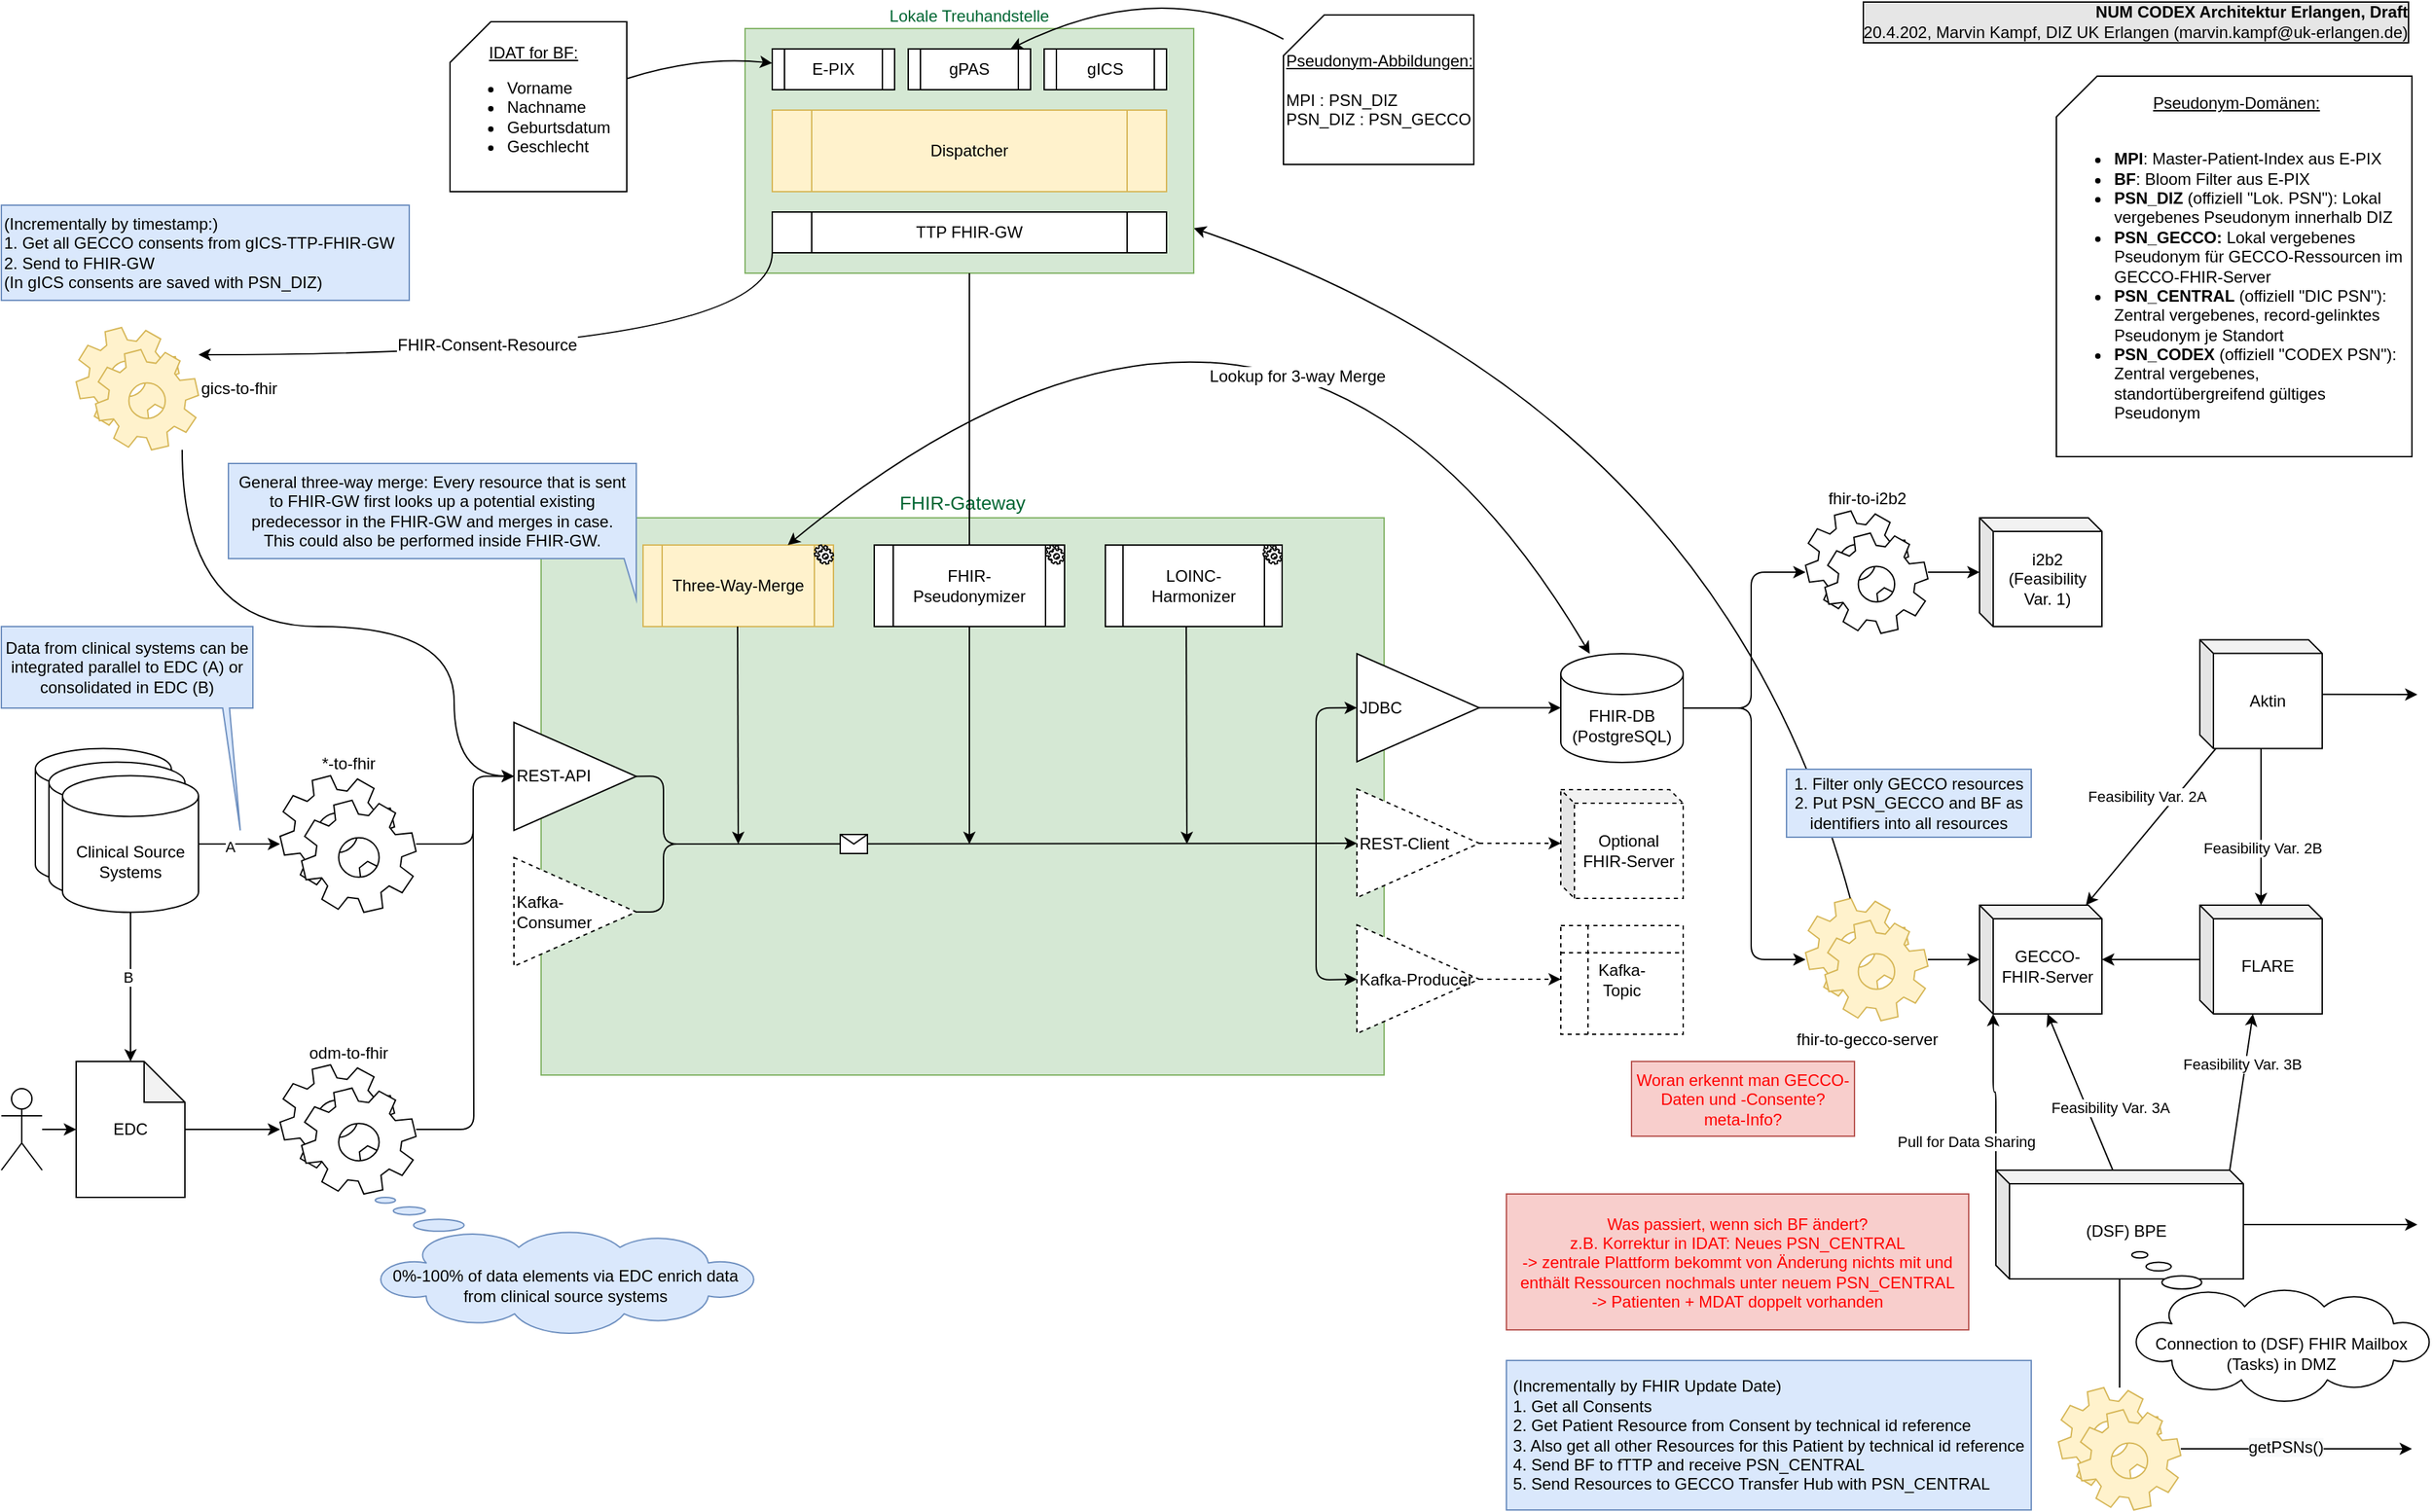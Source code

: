 <mxfile version="14.6.3" type="device"><diagram id="jGCV98gVly2-MNFm8NOj" name="Page-1"><mxGraphModel dx="2540" dy="2494" grid="1" gridSize="10" guides="1" tooltips="1" connect="1" arrows="1" fold="1" page="1" pageScale="1" pageWidth="1800" pageHeight="500" background="#FFFFFF" math="0" shadow="0"><root><mxCell id="0"/><mxCell id="1" parent="0"/><mxCell id="Zt5BA39hv14aOKBqLXmp-29" value="" style="endArrow=classic;html=1;entryX=0;entryY=0.5;entryDx=0;entryDy=0;entryPerimeter=0;exitX=1;exitY=0.5;exitDx=0;exitDy=0;" parent="1" source="Zt5BA39hv14aOKBqLXmp-16" edge="1"><mxGeometry width="50" height="50" relative="1" as="geometry"><mxPoint x="804" y="-270" as="sourcePoint"/><mxPoint x="1154" y="-450.25" as="targetPoint"/></mxGeometry></mxCell><mxCell id="Zt5BA39hv14aOKBqLXmp-30" value="" style="group;fontSize=12;" parent="1" vertex="1" connectable="0"><mxGeometry x="442" y="-590" width="710" height="410" as="geometry"/></mxCell><mxCell id="Zt5BA39hv14aOKBqLXmp-1" value="&lt;font style=&quot;font-size: 14px&quot;&gt;FHIR-Gateway&lt;/font&gt;" style="whiteSpace=wrap;html=1;labelPosition=center;verticalLabelPosition=top;align=center;verticalAlign=bottom;fillColor=#d5e8d4;strokeColor=#82b366;fontColor=#006633;" parent="Zt5BA39hv14aOKBqLXmp-30" vertex="1"><mxGeometry x="-38" width="620" height="410" as="geometry"/></mxCell><mxCell id="Zt5BA39hv14aOKBqLXmp-2" value="REST-API" style="triangle;whiteSpace=wrap;html=1;align=left;" parent="Zt5BA39hv14aOKBqLXmp-30" vertex="1"><mxGeometry x="-58" y="150.5" width="90" height="79.5" as="geometry"/></mxCell><mxCell id="Zt5BA39hv14aOKBqLXmp-6" value="LOINC-Harmonizer" style="shape=process;whiteSpace=wrap;html=1;backgroundOutline=1;" parent="Zt5BA39hv14aOKBqLXmp-30" vertex="1"><mxGeometry x="377" y="20" width="130" height="60" as="geometry"/></mxCell><mxCell id="Zt5BA39hv14aOKBqLXmp-7" value="FHIR-Pseudonymizer" style="shape=process;whiteSpace=wrap;html=1;backgroundOutline=1;" parent="Zt5BA39hv14aOKBqLXmp-30" vertex="1"><mxGeometry x="207" y="20" width="140" height="60" as="geometry"/></mxCell><mxCell id="Zt5BA39hv14aOKBqLXmp-8" value="Three-Way-Merge" style="shape=process;whiteSpace=wrap;html=1;backgroundOutline=1;fillColor=#fff2cc;strokeColor=#d6b656;" parent="Zt5BA39hv14aOKBqLXmp-30" vertex="1"><mxGeometry x="37" y="20" width="140" height="60" as="geometry"/></mxCell><mxCell id="Zt5BA39hv14aOKBqLXmp-12" value="" style="endArrow=classic;html=1;" parent="Zt5BA39hv14aOKBqLXmp-30" source="Zt5BA39hv14aOKBqLXmp-7" edge="1"><mxGeometry x="-63" width="50" height="50" as="geometry"><mxPoint x="277" y="180" as="sourcePoint"/><mxPoint x="277" y="240" as="targetPoint"/></mxGeometry></mxCell><mxCell id="Zt5BA39hv14aOKBqLXmp-16" value="JDBC" style="triangle;whiteSpace=wrap;html=1;align=left;" parent="Zt5BA39hv14aOKBqLXmp-30" vertex="1"><mxGeometry x="562" y="100" width="90" height="79.5" as="geometry"/></mxCell><mxCell id="Zt5BA39hv14aOKBqLXmp-17" value="REST-Client" style="triangle;whiteSpace=wrap;html=1;align=left;dashed=1;" parent="Zt5BA39hv14aOKBqLXmp-30" vertex="1"><mxGeometry x="562" y="199.5" width="90" height="80" as="geometry"/></mxCell><mxCell id="Zt5BA39hv14aOKBqLXmp-19" value="Kafka-Producer" style="triangle;whiteSpace=wrap;html=1;align=left;dashed=1;" parent="Zt5BA39hv14aOKBqLXmp-30" vertex="1"><mxGeometry x="562" y="299.5" width="90" height="80" as="geometry"/></mxCell><mxCell id="Zt5BA39hv14aOKBqLXmp-20" value="Kafka-Consumer" style="triangle;whiteSpace=wrap;html=1;align=left;dashed=1;" parent="Zt5BA39hv14aOKBqLXmp-30" vertex="1"><mxGeometry x="-58" y="250" width="90" height="80" as="geometry"/></mxCell><mxCell id="Zt5BA39hv14aOKBqLXmp-22" value="" style="endArrow=classic;html=1;exitX=1;exitY=0.5;exitDx=0;exitDy=0;entryX=0;entryY=0.5;entryDx=0;entryDy=0;" parent="Zt5BA39hv14aOKBqLXmp-30" source="Zt5BA39hv14aOKBqLXmp-2" target="Zt5BA39hv14aOKBqLXmp-17" edge="1"><mxGeometry relative="1" as="geometry"><mxPoint x="182" y="240" as="sourcePoint"/><mxPoint x="522" y="240" as="targetPoint"/><Array as="points"><mxPoint x="52" y="190"/><mxPoint x="52" y="240"/></Array></mxGeometry></mxCell><mxCell id="Zt5BA39hv14aOKBqLXmp-23" value="" style="shape=message;html=1;outlineConnect=0;" parent="Zt5BA39hv14aOKBqLXmp-22" vertex="1"><mxGeometry width="20" height="14" relative="1" as="geometry"><mxPoint x="-90" y="-6.78" as="offset"/></mxGeometry></mxCell><mxCell id="Zt5BA39hv14aOKBqLXmp-24" value="" style="endArrow=none;html=1;exitX=1;exitY=0.5;exitDx=0;exitDy=0;" parent="Zt5BA39hv14aOKBqLXmp-30" source="Zt5BA39hv14aOKBqLXmp-20" edge="1"><mxGeometry width="50" height="50" relative="1" as="geometry"><mxPoint x="362" y="330" as="sourcePoint"/><mxPoint x="112" y="240" as="targetPoint"/><Array as="points"><mxPoint x="52" y="290"/><mxPoint x="52" y="240"/></Array></mxGeometry></mxCell><mxCell id="Zt5BA39hv14aOKBqLXmp-25" value="" style="endArrow=classic;html=1;entryX=0;entryY=0.5;entryDx=0;entryDy=0;" parent="Zt5BA39hv14aOKBqLXmp-30" target="Zt5BA39hv14aOKBqLXmp-16" edge="1"><mxGeometry width="50" height="50" relative="1" as="geometry"><mxPoint x="532" y="240" as="sourcePoint"/><mxPoint x="412" y="280" as="targetPoint"/><Array as="points"><mxPoint x="532" y="140"/></Array></mxGeometry></mxCell><mxCell id="Zt5BA39hv14aOKBqLXmp-26" value="" style="endArrow=classic;html=1;entryX=0;entryY=0.5;entryDx=0;entryDy=0;" parent="Zt5BA39hv14aOKBqLXmp-30" target="Zt5BA39hv14aOKBqLXmp-19" edge="1"><mxGeometry width="50" height="50" relative="1" as="geometry"><mxPoint x="532" y="240" as="sourcePoint"/><mxPoint x="572" y="149.75" as="targetPoint"/><Array as="points"><mxPoint x="532" y="340"/></Array></mxGeometry></mxCell><mxCell id="Zt5BA39hv14aOKBqLXmp-27" value="" style="endArrow=classic;html=1;exitX=0.5;exitY=1;exitDx=0;exitDy=0;" parent="Zt5BA39hv14aOKBqLXmp-30" edge="1"><mxGeometry x="97" width="50" height="50" as="geometry"><mxPoint x="436.5" y="80" as="sourcePoint"/><mxPoint x="437" y="240" as="targetPoint"/></mxGeometry></mxCell><mxCell id="Zt5BA39hv14aOKBqLXmp-28" value="" style="endArrow=classic;html=1;exitX=0.5;exitY=1;exitDx=0;exitDy=0;" parent="Zt5BA39hv14aOKBqLXmp-30" edge="1"><mxGeometry x="-233" width="50" height="50" as="geometry"><mxPoint x="106.5" y="80" as="sourcePoint"/><mxPoint x="107" y="240" as="targetPoint"/></mxGeometry></mxCell><mxCell id="Zt5BA39hv14aOKBqLXmp-37" value="" style="shape=mxgraph.bpmn.service_task;html=1;outlineConnect=0;align=center;" parent="Zt5BA39hv14aOKBqLXmp-30" vertex="1"><mxGeometry x="163" y="20" width="14" height="14" as="geometry"/></mxCell><mxCell id="Zt5BA39hv14aOKBqLXmp-38" value="" style="shape=mxgraph.bpmn.service_task;html=1;outlineConnect=0;align=center;" parent="Zt5BA39hv14aOKBqLXmp-30" vertex="1"><mxGeometry x="333" y="20" width="14" height="14" as="geometry"/></mxCell><mxCell id="Zt5BA39hv14aOKBqLXmp-39" value="" style="shape=mxgraph.bpmn.service_task;html=1;outlineConnect=0;align=center;" parent="Zt5BA39hv14aOKBqLXmp-30" vertex="1"><mxGeometry x="493" y="20" width="14" height="14" as="geometry"/></mxCell><mxCell id="Zt5BA39hv14aOKBqLXmp-32" value="FHIR-DB (PostgreSQL)" style="shape=cylinder3;whiteSpace=wrap;html=1;boundedLbl=1;backgroundOutline=1;size=15;align=center;" parent="1" vertex="1"><mxGeometry x="1154" y="-490" width="90" height="80" as="geometry"/></mxCell><mxCell id="Zt5BA39hv14aOKBqLXmp-34" value="" style="endArrow=classic;html=1;entryX=0;entryY=0.5;entryDx=0;entryDy=0;entryPerimeter=0;exitX=1;exitY=0.5;exitDx=0;exitDy=0;dashed=1;" parent="1" edge="1"><mxGeometry width="50" height="50" relative="1" as="geometry"><mxPoint x="1094" y="-350.5" as="sourcePoint"/><mxPoint x="1154" y="-350.5" as="targetPoint"/></mxGeometry></mxCell><mxCell id="Zt5BA39hv14aOKBqLXmp-35" value="Kafka-&lt;br&gt;Topic" style="shape=internalStorage;whiteSpace=wrap;html=1;backgroundOutline=1;align=center;dashed=1;" parent="1" vertex="1"><mxGeometry x="1154" y="-290" width="90" height="80" as="geometry"/></mxCell><mxCell id="Zt5BA39hv14aOKBqLXmp-36" value="" style="endArrow=classic;html=1;entryX=0;entryY=0.5;entryDx=0;entryDy=0;entryPerimeter=0;exitX=1;exitY=0.5;exitDx=0;exitDy=0;dashed=1;" parent="1" edge="1"><mxGeometry width="50" height="50" relative="1" as="geometry"><mxPoint x="1094" y="-250.5" as="sourcePoint"/><mxPoint x="1154" y="-250.5" as="targetPoint"/></mxGeometry></mxCell><mxCell id="Zt5BA39hv14aOKBqLXmp-44" value="Optional&lt;br&gt;FHIR-Server" style="shape=cube;whiteSpace=wrap;html=1;boundedLbl=1;backgroundOutline=1;darkOpacity=0.05;darkOpacity2=0.1;align=center;size=10;dashed=1;" parent="1" vertex="1"><mxGeometry x="1154" y="-390" width="90" height="80" as="geometry"/></mxCell><mxCell id="Zt5BA39hv14aOKBqLXmp-60" style="edgeStyle=orthogonalEdgeStyle;orthogonalLoop=1;jettySize=auto;html=1;" parent="1" source="Zt5BA39hv14aOKBqLXmp-46" target="Zt5BA39hv14aOKBqLXmp-62" edge="1"><mxGeometry relative="1" as="geometry"/></mxCell><mxCell id="Zt5BA39hv14aOKBqLXmp-46" value="EDC" style="shape=note;whiteSpace=wrap;html=1;backgroundOutline=1;darkOpacity=0.05;fontSize=12;align=center;" parent="1" vertex="1"><mxGeometry x="62" y="-190" width="80" height="100" as="geometry"/></mxCell><mxCell id="Zt5BA39hv14aOKBqLXmp-47" value="" style="shape=umlActor;verticalLabelPosition=bottom;verticalAlign=middle;html=1;outlineConnect=0;fontSize=12;align=center;" parent="1" vertex="1"><mxGeometry x="7" y="-170" width="30" height="60" as="geometry"/></mxCell><mxCell id="Zt5BA39hv14aOKBqLXmp-49" value="" style="endArrow=classic;html=1;entryX=0;entryY=0.5;entryDx=0;entryDy=0;entryPerimeter=0;" parent="1" source="Zt5BA39hv14aOKBqLXmp-47" target="Zt5BA39hv14aOKBqLXmp-46" edge="1"><mxGeometry width="50" height="50" relative="1" as="geometry"><mxPoint x="397" y="-370" as="sourcePoint"/><mxPoint x="447" y="-420" as="targetPoint"/></mxGeometry></mxCell><mxCell id="Zt5BA39hv14aOKBqLXmp-52" value="" style="endArrow=classic;html=1;entryX=0;entryY=0.5;entryDx=0;entryDy=0;" parent="1" source="Zt5BA39hv14aOKBqLXmp-51" target="Zt5BA39hv14aOKBqLXmp-2" edge="1"><mxGeometry width="50" height="50" relative="1" as="geometry"><mxPoint x="582" y="-370" as="sourcePoint"/><mxPoint x="632" y="-420" as="targetPoint"/><Array as="points"><mxPoint x="354" y="-350"/><mxPoint x="354" y="-400"/></Array></mxGeometry></mxCell><mxCell id="Zt5BA39hv14aOKBqLXmp-51" value="*-to-fhir" style="shape=mxgraph.bpmn.service_task;html=1;outlineConnect=0;labelPosition=center;verticalLabelPosition=top;align=center;verticalAlign=bottom;" parent="1" vertex="1"><mxGeometry x="212" y="-400.25" width="100" height="100.5" as="geometry"/></mxCell><mxCell id="Zt5BA39hv14aOKBqLXmp-58" value="" style="group;" parent="1" vertex="1" connectable="0"><mxGeometry x="32" y="-420.25" width="120" height="120.5" as="geometry"/></mxCell><mxCell id="Zt5BA39hv14aOKBqLXmp-55" value="Clinical Source Systems" style="shape=cylinder3;whiteSpace=wrap;html=1;boundedLbl=1;backgroundOutline=1;size=15;" parent="Zt5BA39hv14aOKBqLXmp-58" vertex="1"><mxGeometry width="100" height="100.5" as="geometry"/></mxCell><mxCell id="Zt5BA39hv14aOKBqLXmp-56" value="Clinical Source Systems" style="shape=cylinder3;whiteSpace=wrap;html=1;boundedLbl=1;backgroundOutline=1;size=15;" parent="Zt5BA39hv14aOKBqLXmp-58" vertex="1"><mxGeometry x="10" y="10" width="100" height="100.5" as="geometry"/></mxCell><mxCell id="Zt5BA39hv14aOKBqLXmp-57" value="Clinical Source Systems" style="shape=cylinder3;whiteSpace=wrap;html=1;boundedLbl=1;backgroundOutline=1;size=15;" parent="Zt5BA39hv14aOKBqLXmp-58" vertex="1"><mxGeometry x="20" y="20" width="100" height="100.5" as="geometry"/></mxCell><mxCell id="Zt5BA39hv14aOKBqLXmp-59" style="edgeStyle=orthogonalEdgeStyle;orthogonalLoop=1;jettySize=auto;html=1;exitX=1;exitY=0.5;exitDx=0;exitDy=0;exitPerimeter=0;" parent="1" source="Zt5BA39hv14aOKBqLXmp-57" target="Zt5BA39hv14aOKBqLXmp-51" edge="1"><mxGeometry relative="1" as="geometry"/></mxCell><mxCell id="6" value="A" style="edgeLabel;html=1;align=center;verticalAlign=middle;resizable=0;points=[];" parent="Zt5BA39hv14aOKBqLXmp-59" vertex="1" connectable="0"><mxGeometry x="-0.235" y="-2" relative="1" as="geometry"><mxPoint as="offset"/></mxGeometry></mxCell><mxCell id="Zt5BA39hv14aOKBqLXmp-62" value="odm-to-fhir" style="shape=mxgraph.bpmn.service_task;html=1;outlineConnect=0;labelPosition=center;verticalLabelPosition=top;align=center;verticalAlign=bottom;" parent="1" vertex="1"><mxGeometry x="212" y="-187.5" width="100" height="95" as="geometry"/></mxCell><mxCell id="Zt5BA39hv14aOKBqLXmp-66" style="edgeStyle=orthogonalEdgeStyle;orthogonalLoop=1;jettySize=auto;html=1;endArrow=none;endFill=0;" parent="1" source="Zt5BA39hv14aOKBqLXmp-62" edge="1"><mxGeometry relative="1" as="geometry"><mxPoint x="354" y="-370" as="targetPoint"/><mxPoint x="382" y="-180" as="sourcePoint"/></mxGeometry></mxCell><mxCell id="Zt5BA39hv14aOKBqLXmp-82" value="0%-100% of data elements via EDC enrich data from clinical source systems" style="whiteSpace=wrap;html=1;shape=mxgraph.basic.cloud_callout;align=center;flipH=1;direction=west;labelPosition=center;verticalLabelPosition=middle;verticalAlign=middle;spacingTop=30;fillColor=#dae8fc;strokeColor=#6c8ebf;" parent="1" vertex="1"><mxGeometry x="282" y="-90" width="280" height="100" as="geometry"/></mxCell><mxCell id="Zt5BA39hv14aOKBqLXmp-83" value="fhir-to-i2b2" style="shape=mxgraph.bpmn.service_task;html=1;outlineConnect=0;labelPosition=center;verticalLabelPosition=top;align=center;verticalAlign=bottom;" parent="1" vertex="1"><mxGeometry x="1334" y="-595" width="90" height="90" as="geometry"/></mxCell><mxCell id="Zt5BA39hv14aOKBqLXmp-85" value="i2b2&lt;br&gt;(Feasibility Var. 1)" style="shape=cube;whiteSpace=wrap;html=1;boundedLbl=1;backgroundOutline=1;darkOpacity=0.05;darkOpacity2=0.1;align=center;size=10;" parent="1" vertex="1"><mxGeometry x="1462" y="-590" width="90" height="80" as="geometry"/></mxCell><mxCell id="Zt5BA39hv14aOKBqLXmp-86" value="" style="endArrow=classic;html=1;" parent="1" source="Zt5BA39hv14aOKBqLXmp-83" target="Zt5BA39hv14aOKBqLXmp-85" edge="1"><mxGeometry width="50" height="50" relative="1" as="geometry"><mxPoint x="1422" y="-616" as="sourcePoint"/><mxPoint x="1462" y="-605" as="targetPoint"/></mxGeometry></mxCell><mxCell id="4hY9-Zoo_yzl3ai_Mlpk-6" value="" style="endArrow=classic;html=1;" parent="1" source="UJUMtMTHQ7Rxm2CL5eUm-10" target="4hY9-Zoo_yzl3ai_Mlpk-1" edge="1"><mxGeometry width="50" height="50" relative="1" as="geometry"><mxPoint x="1132" y="-305" as="sourcePoint"/><mxPoint x="1182" y="-355" as="targetPoint"/><Array as="points"/></mxGeometry></mxCell><mxCell id="4hY9-Zoo_yzl3ai_Mlpk-10" value="&lt;b&gt;NUM CODEX Architektur Erlangen, Draft&lt;br&gt;&lt;/b&gt;20.4.202, Marvin Kampf, DIZ UK Erlangen (marvin.kampf@uk-erlangen.de)" style="text;html=1;strokeColor=none;fillColor=none;align=right;verticalAlign=middle;whiteSpace=wrap;labelBorderColor=#000000;labelBackgroundColor=#E6E6E6;" parent="1" vertex="1"><mxGeometry x="1360" y="-965" width="420" height="20" as="geometry"/></mxCell><mxCell id="4" style="edgeStyle=orthogonalEdgeStyle;rounded=0;orthogonalLoop=1;jettySize=auto;html=1;endArrow=classic;endFill=1;" parent="1" source="Zt5BA39hv14aOKBqLXmp-57" target="Zt5BA39hv14aOKBqLXmp-46" edge="1"><mxGeometry relative="1" as="geometry"/></mxCell><mxCell id="5" value="B" style="edgeLabel;html=1;align=center;verticalAlign=middle;resizable=0;points=[];" parent="4" vertex="1" connectable="0"><mxGeometry x="-0.148" y="-2" relative="1" as="geometry"><mxPoint as="offset"/></mxGeometry></mxCell><mxCell id="8" value="Data from clinical systems can be integrated parallel to EDC (A) or consolidated in EDC (B)" style="shape=callout;whiteSpace=wrap;html=1;perimeter=calloutPerimeter;align=center;rotation=0;base=5;size=90;position=0.88;position2=0.95;flipH=0;fillColor=#dae8fc;strokeColor=#6c8ebf;" parent="1" vertex="1"><mxGeometry x="7" y="-510" width="185" height="150" as="geometry"/></mxCell><mxCell id="9" value="" style="endArrow=classic;html=1;curved=1;startArrow=classic;startFill=1;" parent="1" source="Zt5BA39hv14aOKBqLXmp-8" target="Zt5BA39hv14aOKBqLXmp-32" edge="1"><mxGeometry width="50" height="50" relative="1" as="geometry"><mxPoint x="724" y="-300" as="sourcePoint"/><mxPoint x="774" y="-350" as="targetPoint"/><Array as="points"><mxPoint x="950" y="-870"/></Array></mxGeometry></mxCell><mxCell id="10" value="Lookup for 3-way Merge" style="edgeLabel;html=1;align=center;verticalAlign=middle;resizable=0;points=[];fontSize=12;" parent="9" vertex="1" connectable="0"><mxGeometry x="0.332" y="-2" relative="1" as="geometry"><mxPoint x="-58" y="57" as="offset"/></mxGeometry></mxCell><mxCell id="UJUMtMTHQ7Rxm2CL5eUm-10" value="fhir-to-gecco-server" style="shape=mxgraph.bpmn.service_task;html=1;outlineConnect=0;labelPosition=center;verticalLabelPosition=bottom;align=center;verticalAlign=top;fillColor=#fff2cc;strokeColor=#d6b656;" parent="1" vertex="1"><mxGeometry x="1334" y="-310" width="90" height="90" as="geometry"/></mxCell><mxCell id="UJUMtMTHQ7Rxm2CL5eUm-12" value="" style="endArrow=classic;html=1;" parent="1" source="Zt5BA39hv14aOKBqLXmp-32" target="UJUMtMTHQ7Rxm2CL5eUm-10" edge="1"><mxGeometry width="50" height="50" relative="1" as="geometry"><mxPoint x="1316" y="-450" as="sourcePoint"/><mxPoint x="1364" y="-540" as="targetPoint"/><Array as="points"><mxPoint x="1294" y="-450"/><mxPoint x="1294" y="-265"/></Array></mxGeometry></mxCell><mxCell id="UJUMtMTHQ7Rxm2CL5eUm-14" value="" style="endArrow=classic;html=1;" parent="1" source="Zt5BA39hv14aOKBqLXmp-32" target="Zt5BA39hv14aOKBqLXmp-83" edge="1"><mxGeometry width="50" height="50" relative="1" as="geometry"><mxPoint x="956" y="-350" as="sourcePoint"/><mxPoint x="1006" y="-400" as="targetPoint"/><Array as="points"><mxPoint x="1294" y="-450"/><mxPoint x="1294" y="-550"/></Array></mxGeometry></mxCell><mxCell id="rwoW0jR8iVd6089sEYi8-10" style="edgeStyle=orthogonalEdgeStyle;rounded=0;orthogonalLoop=1;jettySize=auto;html=1;startArrow=none;" edge="1" parent="1" source="rwoW0jR8iVd6089sEYi8-13"><mxGeometry relative="1" as="geometry"><mxPoint x="1780" y="95" as="targetPoint"/></mxGeometry></mxCell><mxCell id="rwoW0jR8iVd6089sEYi8-18" value="&lt;span style=&quot;font-size: 12px ; text-align: left ; background-color: rgb(248 , 249 , 250)&quot;&gt;getPSNs()&lt;/span&gt;" style="edgeLabel;html=1;align=center;verticalAlign=middle;resizable=0;points=[];" vertex="1" connectable="0" parent="rwoW0jR8iVd6089sEYi8-10"><mxGeometry x="-0.094" y="1" relative="1" as="geometry"><mxPoint as="offset"/></mxGeometry></mxCell><mxCell id="UJUMtMTHQ7Rxm2CL5eUm-17" value="(DSF) BPE" style="shape=cube;whiteSpace=wrap;html=1;boundedLbl=1;backgroundOutline=1;darkOpacity=0.05;darkOpacity2=0.1;align=center;size=10;" parent="1" vertex="1"><mxGeometry x="1474" y="-110" width="182" height="80" as="geometry"/></mxCell><mxCell id="Zt5BA39hv14aOKBqLXmp-80" style="edgeStyle=orthogonalEdgeStyle;orthogonalLoop=1;jettySize=auto;html=1;startArrow=classic;startFill=1;endArrow=none;endFill=0;entryX=0;entryY=0;entryDx=0;entryDy=0;entryPerimeter=0;exitX=0;exitY=0;exitDx=10;exitDy=80;exitPerimeter=0;" parent="1" source="4hY9-Zoo_yzl3ai_Mlpk-1" target="UJUMtMTHQ7Rxm2CL5eUm-17" edge="1"><mxGeometry relative="1" as="geometry"><mxPoint x="1424" y="-180" as="sourcePoint"/></mxGeometry></mxCell><mxCell id="UJUMtMTHQ7Rxm2CL5eUm-31" value="Pull for Data Sharing" style="edgeLabel;html=1;align=center;verticalAlign=middle;resizable=0;points=[];" parent="Zt5BA39hv14aOKBqLXmp-80" vertex="1" connectable="0"><mxGeometry x="-0.1" y="2" relative="1" as="geometry"><mxPoint x="-21.78" y="40.78" as="offset"/></mxGeometry></mxCell><mxCell id="UJUMtMTHQ7Rxm2CL5eUm-33" value="Connection to (DSF) FHIR Mailbox (Tasks) in DMZ" style="whiteSpace=wrap;html=1;shape=mxgraph.basic.cloud_callout;flipH=1;align=center;direction=west;labelPosition=center;verticalLabelPosition=middle;verticalAlign=middle;spacingTop=40;" parent="1" vertex="1"><mxGeometry x="1574" y="-50" width="220" height="110" as="geometry"/></mxCell><mxCell id="UJUMtMTHQ7Rxm2CL5eUm-38" value="FLARE" style="shape=cube;whiteSpace=wrap;html=1;boundedLbl=1;backgroundOutline=1;darkOpacity=0.05;darkOpacity2=0.1;align=center;size=10;" parent="1" vertex="1"><mxGeometry x="1624" y="-305" width="90" height="80" as="geometry"/></mxCell><mxCell id="4hY9-Zoo_yzl3ai_Mlpk-1" value="GECCO-FHIR-Server" style="shape=cube;whiteSpace=wrap;html=1;boundedLbl=1;backgroundOutline=1;darkOpacity=0.05;darkOpacity2=0.1;align=center;size=10;" parent="1" vertex="1"><mxGeometry x="1462" y="-305" width="90" height="80" as="geometry"/></mxCell><mxCell id="i84gKOjJ2JVwInqTfZ93-7" value="General three-way merge: Every resource that is sent to FHIR-GW first looks up a potential existing predecessor in the FHIR-GW and merges in case.&lt;br&gt;This could also be performed inside FHIR-GW." style="shape=callout;whiteSpace=wrap;html=1;perimeter=calloutPerimeter;align=center;rotation=0;base=34;size=30;position=0.97;position2=1;fillColor=#dae8fc;strokeColor=#6c8ebf;" parent="1" vertex="1"><mxGeometry x="174" y="-630" width="300" height="100" as="geometry"/></mxCell><mxCell id="UJUMtMTHQ7Rxm2CL5eUm-39" value="" style="endArrow=classic;html=1;exitX=0;exitY=0;exitDx=172;exitDy=0;exitPerimeter=0;" parent="1" source="UJUMtMTHQ7Rxm2CL5eUm-17" target="UJUMtMTHQ7Rxm2CL5eUm-38" edge="1"><mxGeometry width="50" height="50" relative="1" as="geometry"><mxPoint x="954" y="-310" as="sourcePoint"/><mxPoint x="1637" y="-260" as="targetPoint"/></mxGeometry></mxCell><mxCell id="UJUMtMTHQ7Rxm2CL5eUm-41" value="Feasibility Var. 3B" style="edgeLabel;html=1;align=center;verticalAlign=middle;resizable=0;points=[];" parent="UJUMtMTHQ7Rxm2CL5eUm-39" vertex="1" connectable="0"><mxGeometry x="0.02" relative="1" as="geometry"><mxPoint y="-19.89" as="offset"/></mxGeometry></mxCell><mxCell id="UJUMtMTHQ7Rxm2CL5eUm-42" value="" style="endArrow=classic;html=1;exitX=0;exitY=0;exitDx=86;exitDy=0;exitPerimeter=0;entryX=0;entryY=0;entryDx=50;entryDy=80;entryPerimeter=0;" parent="1" source="UJUMtMTHQ7Rxm2CL5eUm-17" target="4hY9-Zoo_yzl3ai_Mlpk-1" edge="1"><mxGeometry width="50" height="50" relative="1" as="geometry"><mxPoint x="1144" y="-330" as="sourcePoint"/><mxPoint x="1194" y="-380" as="targetPoint"/></mxGeometry></mxCell><mxCell id="UJUMtMTHQ7Rxm2CL5eUm-44" value="Feasibility Var. 3A" style="edgeLabel;html=1;align=center;verticalAlign=middle;resizable=0;points=[];" parent="UJUMtMTHQ7Rxm2CL5eUm-42" vertex="1" connectable="0"><mxGeometry x="0.346" y="1" relative="1" as="geometry"><mxPoint x="30.55" y="31.01" as="offset"/></mxGeometry></mxCell><mxCell id="UJUMtMTHQ7Rxm2CL5eUm-43" value="" style="endArrow=classic;html=1;" parent="1" source="UJUMtMTHQ7Rxm2CL5eUm-38" target="4hY9-Zoo_yzl3ai_Mlpk-1" edge="1"><mxGeometry width="50" height="50" relative="1" as="geometry"><mxPoint x="1144" y="-330" as="sourcePoint"/><mxPoint x="1194" y="-380" as="targetPoint"/></mxGeometry></mxCell><mxCell id="UJUMtMTHQ7Rxm2CL5eUm-45" value="Aktin" style="shape=cube;whiteSpace=wrap;html=1;boundedLbl=1;backgroundOutline=1;darkOpacity=0.05;darkOpacity2=0.1;align=center;size=10;" parent="1" vertex="1"><mxGeometry x="1624" y="-500.25" width="90" height="80" as="geometry"/></mxCell><mxCell id="UJUMtMTHQ7Rxm2CL5eUm-46" value="" style="endArrow=classic;html=1;" parent="1" source="UJUMtMTHQ7Rxm2CL5eUm-45" target="4hY9-Zoo_yzl3ai_Mlpk-1" edge="1"><mxGeometry width="50" height="50" relative="1" as="geometry"><mxPoint x="1520" y="-162.5" as="sourcePoint"/><mxPoint x="1522" y="-300" as="targetPoint"/></mxGeometry></mxCell><mxCell id="UJUMtMTHQ7Rxm2CL5eUm-47" value="Feasibility Var. 2A" style="edgeLabel;html=1;align=center;verticalAlign=middle;resizable=0;points=[];" parent="UJUMtMTHQ7Rxm2CL5eUm-46" vertex="1" connectable="0"><mxGeometry x="0.346" y="1" relative="1" as="geometry"><mxPoint x="12.98" y="-43.2" as="offset"/></mxGeometry></mxCell><mxCell id="UJUMtMTHQ7Rxm2CL5eUm-48" value="" style="endArrow=classic;html=1;" parent="1" source="UJUMtMTHQ7Rxm2CL5eUm-45" target="UJUMtMTHQ7Rxm2CL5eUm-38" edge="1"><mxGeometry width="50" height="50" relative="1" as="geometry"><mxPoint x="1144" y="-330" as="sourcePoint"/><mxPoint x="1194" y="-380" as="targetPoint"/></mxGeometry></mxCell><mxCell id="UJUMtMTHQ7Rxm2CL5eUm-49" value="Feasibility Var. 2B" style="edgeLabel;html=1;align=center;verticalAlign=middle;resizable=0;points=[];" parent="UJUMtMTHQ7Rxm2CL5eUm-48" vertex="1" connectable="0"><mxGeometry x="0.256" y="1" relative="1" as="geometry"><mxPoint as="offset"/></mxGeometry></mxCell><mxCell id="UJUMtMTHQ7Rxm2CL5eUm-67" value="&amp;nbsp; &amp;nbsp; &amp;nbsp; &amp;nbsp; &lt;u&gt;IDAT for BF:&lt;br&gt;&lt;/u&gt;&lt;ul&gt;&lt;li&gt;Vorname&lt;/li&gt;&lt;li&gt;Nachname&lt;/li&gt;&lt;li&gt;Geburtsdatum&lt;/li&gt;&lt;li&gt;Geschlecht&lt;/li&gt;&lt;/ul&gt;" style="shape=card;whiteSpace=wrap;html=1;align=left;" parent="1" vertex="1"><mxGeometry x="337" y="-955" width="130" height="125" as="geometry"/></mxCell><mxCell id="UJUMtMTHQ7Rxm2CL5eUm-74" value="" style="endArrow=classic;html=1;strokeWidth=1;fontSize=12;fontColor=#000000;curved=1;" parent="1" source="UJUMtMTHQ7Rxm2CL5eUm-10" target="UJUMtMTHQ7Rxm2CL5eUm-50" edge="1"><mxGeometry width="50" height="50" relative="1" as="geometry"><mxPoint x="864" y="-560" as="sourcePoint"/><mxPoint x="1268.375" y="-705" as="targetPoint"/><Array as="points"><mxPoint x="1270" y="-670"/></Array></mxGeometry></mxCell><mxCell id="UJUMtMTHQ7Rxm2CL5eUm-76" value="" style="endArrow=none;html=1;strokeWidth=1;fontSize=12;fontColor=#000000;endFill=0;startArrow=classic;startFill=1;" parent="1" target="UJUMtMTHQ7Rxm2CL5eUm-45" edge="1"><mxGeometry width="50" height="50" relative="1" as="geometry"><mxPoint x="1784" y="-460" as="sourcePoint"/><mxPoint x="1694" y="-620" as="targetPoint"/></mxGeometry></mxCell><mxCell id="UJUMtMTHQ7Rxm2CL5eUm-78" value="" style="endArrow=none;html=1;strokeWidth=1;fontSize=12;fontColor=#000000;startArrow=classic;startFill=1;endFill=0;" parent="1" target="UJUMtMTHQ7Rxm2CL5eUm-17" edge="1"><mxGeometry width="50" height="50" relative="1" as="geometry"><mxPoint x="1784" y="-70" as="sourcePoint"/><mxPoint x="1684" y="-70.552" as="targetPoint"/></mxGeometry></mxCell><mxCell id="uqaeGx0HP7bvnvXOPrDI-19" style="edgeStyle=orthogonalEdgeStyle;curved=1;orthogonalLoop=1;jettySize=auto;html=1;" parent="1" source="uqaeGx0HP7bvnvXOPrDI-10" target="Zt5BA39hv14aOKBqLXmp-2" edge="1"><mxGeometry relative="1" as="geometry"><Array as="points"><mxPoint x="140" y="-510"/><mxPoint x="340" y="-510"/><mxPoint x="340" y="-400"/></Array></mxGeometry></mxCell><mxCell id="uqaeGx0HP7bvnvXOPrDI-10" value="gics-to-fhir" style="shape=mxgraph.bpmn.service_task;html=1;outlineConnect=0;labelPosition=right;verticalLabelPosition=middle;align=left;verticalAlign=middle;fillColor=#fff2cc;strokeColor=#d6b656;" parent="1" vertex="1"><mxGeometry x="62" y="-730" width="90" height="90" as="geometry"/></mxCell><mxCell id="uqaeGx0HP7bvnvXOPrDI-23" value="&lt;font color=&quot;#ff0000&quot;&gt;&lt;span&gt;Woran erkennt man GECCO-Daten und -Consente?&lt;br&gt;meta-Info?&lt;br&gt;&lt;/span&gt;&lt;/font&gt;" style="text;html=1;strokeColor=#b85450;fillColor=#f8cecc;align=center;verticalAlign=middle;whiteSpace=wrap;rounded=0;" parent="1" vertex="1"><mxGeometry x="1206" y="-190" width="164" height="55" as="geometry"/></mxCell><mxCell id="uqaeGx0HP7bvnvXOPrDI-26" value="&lt;div style=&quot;text-align: left&quot;&gt;(Incrementally by FHIR Update Date)&lt;/div&gt;&lt;div style=&quot;text-align: left&quot;&gt;1. Get all Consents&lt;/div&gt;&lt;div style=&quot;text-align: left&quot;&gt;2. Get Patient Resource from Consent by technical id reference&lt;/div&gt;&lt;div style=&quot;text-align: left&quot;&gt;3. Also get all other Resources for this Patient by technical id reference&lt;/div&gt;&lt;div style=&quot;text-align: left&quot;&gt;4. Send BF to fTTP and receive PSN_CENTRAL&lt;/div&gt;&lt;div style=&quot;text-align: left&quot;&gt;5. Send Resources to GECCO Transfer Hub with PSN_CENTRAL&lt;/div&gt;" style="text;html=1;strokeColor=#6c8ebf;fillColor=#dae8fc;align=center;verticalAlign=middle;whiteSpace=wrap;rounded=0;fontSize=12;labelBorderColor=none;spacing=0;" parent="1" vertex="1"><mxGeometry x="1114" y="30" width="386" height="110" as="geometry"/></mxCell><mxCell id="uqaeGx0HP7bvnvXOPrDI-27" value="(Incrementally by timestamp:)&lt;br&gt;1. Get all GECCO consents from gICS-TTP-FHIR-GW 2. Send to FHIR-GW&lt;br&gt;(In gICS consents are saved with PSN_DIZ)" style="text;html=1;strokeColor=#6c8ebf;fillColor=#dae8fc;align=left;verticalAlign=middle;whiteSpace=wrap;rounded=0;fontSize=12;" parent="1" vertex="1"><mxGeometry x="7" y="-820" width="300" height="70" as="geometry"/></mxCell><mxCell id="uqaeGx0HP7bvnvXOPrDI-29" value="&lt;div&gt;&lt;div&gt;&lt;div&gt;&lt;div&gt;&lt;div&gt;&lt;div&gt;&lt;div&gt;&lt;div&gt;&lt;u&gt;Pseudonym-Abbildungen:&lt;/u&gt;&lt;/div&gt;&lt;/div&gt;&lt;/div&gt;&lt;/div&gt;&lt;/div&gt;&lt;/div&gt;&lt;/div&gt;&lt;/div&gt;&lt;br&gt;&lt;div&gt;MPI : PSN_DIZ&lt;/div&gt;&lt;div&gt;PSN_DIZ : PSN_GECCO&lt;/div&gt;" style="shape=card;whiteSpace=wrap;html=1;align=left;" parent="1" vertex="1"><mxGeometry x="950" y="-960" width="140" height="110" as="geometry"/></mxCell><mxCell id="uqaeGx0HP7bvnvXOPrDI-33" value="&lt;font color=&quot;#ff0000&quot;&gt;&lt;span&gt;Was passiert, wenn sich BF ändert?&lt;br&gt;z.B. Korrektur in IDAT: Neues PSN_CENTRAL &lt;br&gt;-&amp;gt; zentrale Plattform bekommt von Änderung&amp;nbsp;nichts mit und enthält Ressourcen nochmals unter neuem PSN_CENTRAL &lt;br&gt;-&amp;gt; Patienten + MDAT doppelt vorhanden&lt;/span&gt;&lt;/font&gt;" style="text;html=1;strokeColor=#b85450;fillColor=#f8cecc;align=center;verticalAlign=middle;whiteSpace=wrap;rounded=0;" parent="1" vertex="1"><mxGeometry x="1114" y="-92.5" width="340" height="100" as="geometry"/></mxCell><mxCell id="uqaeGx0HP7bvnvXOPrDI-34" value="&lt;span style=&quot;text-align: left&quot;&gt;1. Filter only GECCO resources&lt;br&gt;2. Put PSN_GECCO and BF as identifiers into all resources&lt;/span&gt;" style="text;html=1;strokeColor=#6c8ebf;fillColor=#dae8fc;align=center;verticalAlign=middle;whiteSpace=wrap;rounded=0;fontSize=12;" parent="1" vertex="1"><mxGeometry x="1320" y="-405" width="180" height="50" as="geometry"/></mxCell><mxCell id="vHBtSxV5N4kJ1uLNlZgT-10" value="&lt;div&gt;&lt;div style=&quot;text-align: center&quot;&gt;&lt;u&gt;Pseudonym-Domänen:&lt;/u&gt;&lt;/div&gt;&lt;/div&gt;&lt;br&gt;&lt;div&gt;&lt;ul&gt;&lt;li&gt;&lt;b&gt;MPI&lt;/b&gt;: Master-Patient-Index aus E-PIX&lt;br&gt;&lt;/li&gt;&lt;li&gt;&lt;b&gt;BF&lt;/b&gt;: Bloom Filter aus E-PIX&lt;br&gt;&lt;/li&gt;&lt;li&gt;&lt;b&gt;PSN_DIZ&lt;/b&gt; (offiziell &quot;Lok. PSN&quot;): Lokal vergebenes Pseudonym innerhalb DIZ&lt;br&gt;&lt;/li&gt;&lt;li&gt;&lt;b&gt;PSN_GECCO: &lt;/b&gt;Lokal vergebenes Pseudonym für GECCO-Ressourcen im GECCO-FHIR-Server&lt;br&gt;&lt;/li&gt;&lt;li&gt;&lt;b&gt;PSN_CENTRAL&lt;/b&gt; (offiziell &quot;DIC PSN&quot;): Zentral vergebenes, record-gelinktes Pseudonym je Standort&lt;br&gt;&lt;/li&gt;&lt;li&gt;&lt;b&gt;PSN_CODEX&lt;/b&gt; (offiziell &quot;CODEX PSN&quot;): Zentral vergebenes, standortübergreifend gültiges Pseudonym&lt;br&gt;&lt;/li&gt;&lt;/ul&gt;&lt;/div&gt;" style="shape=card;whiteSpace=wrap;html=1;align=left;" parent="1" vertex="1"><mxGeometry x="1518.5" y="-915" width="261.5" height="280" as="geometry"/></mxCell><mxCell id="rwoW0jR8iVd6089sEYi8-13" value="" style="shape=mxgraph.bpmn.service_task;html=1;outlineConnect=0;labelPosition=right;verticalLabelPosition=middle;align=left;verticalAlign=middle;fillColor=#fff2cc;strokeColor=#d6b656;" vertex="1" parent="1"><mxGeometry x="1520" y="50" width="90" height="90" as="geometry"/></mxCell><mxCell id="rwoW0jR8iVd6089sEYi8-14" value="" style="edgeStyle=orthogonalEdgeStyle;rounded=0;orthogonalLoop=1;jettySize=auto;html=1;endArrow=none;" edge="1" parent="1" source="UJUMtMTHQ7Rxm2CL5eUm-17" target="rwoW0jR8iVd6089sEYi8-13"><mxGeometry relative="1" as="geometry"><mxPoint x="1565" y="-30" as="sourcePoint"/><mxPoint x="1565" y="220" as="targetPoint"/></mxGeometry></mxCell><mxCell id="rwoW0jR8iVd6089sEYi8-17" value="" style="group" vertex="1" connectable="0" parent="1"><mxGeometry x="554" y="-950" width="330" height="180" as="geometry"/></mxCell><mxCell id="UJUMtMTHQ7Rxm2CL5eUm-50" value="Lokale Treuhandstelle" style="rounded=0;whiteSpace=wrap;html=1;labelPosition=center;verticalLabelPosition=top;align=center;verticalAlign=bottom;fillColor=#d5e8d4;strokeColor=#82b366;fontColor=#006633;" parent="rwoW0jR8iVd6089sEYi8-17" vertex="1"><mxGeometry width="330" height="180" as="geometry"/></mxCell><mxCell id="UJUMtMTHQ7Rxm2CL5eUm-55" value="E-PIX" style="shape=process;whiteSpace=wrap;html=1;backgroundOutline=1;" parent="rwoW0jR8iVd6089sEYi8-17" vertex="1"><mxGeometry x="20" y="15" width="90" height="30" as="geometry"/></mxCell><mxCell id="UJUMtMTHQ7Rxm2CL5eUm-56" value="gPAS" style="shape=process;whiteSpace=wrap;html=1;backgroundOutline=1;" parent="rwoW0jR8iVd6089sEYi8-17" vertex="1"><mxGeometry x="120" y="15" width="90" height="30" as="geometry"/></mxCell><mxCell id="UJUMtMTHQ7Rxm2CL5eUm-57" value="gICS" style="shape=process;whiteSpace=wrap;html=1;backgroundOutline=1;" parent="rwoW0jR8iVd6089sEYi8-17" vertex="1"><mxGeometry x="220" y="15" width="90" height="30" as="geometry"/></mxCell><mxCell id="UJUMtMTHQ7Rxm2CL5eUm-58" value="&lt;font&gt;Dispatcher&lt;/font&gt;" style="shape=process;whiteSpace=wrap;html=1;backgroundOutline=1;fillColor=#fff2cc;strokeColor=#d6b656;" parent="rwoW0jR8iVd6089sEYi8-17" vertex="1"><mxGeometry x="20" y="60" width="290" height="60" as="geometry"/></mxCell><mxCell id="uqaeGx0HP7bvnvXOPrDI-21" value="&lt;font&gt;TTP FHIR-GW&lt;/font&gt;" style="shape=process;whiteSpace=wrap;html=1;backgroundOutline=1;" parent="rwoW0jR8iVd6089sEYi8-17" vertex="1"><mxGeometry x="20" y="135" width="290" height="30" as="geometry"/></mxCell><mxCell id="uqaeGx0HP7bvnvXOPrDI-31" value="" style="endArrow=classic;html=1;fontSize=12;curved=1;" parent="1" source="uqaeGx0HP7bvnvXOPrDI-29" target="UJUMtMTHQ7Rxm2CL5eUm-56" edge="1"><mxGeometry width="50" height="50" relative="1" as="geometry"><mxPoint x="430" y="-980" as="sourcePoint"/><mxPoint x="480" y="-1030" as="targetPoint"/><Array as="points"><mxPoint x="860" y="-990"/></Array></mxGeometry></mxCell><mxCell id="UJUMtMTHQ7Rxm2CL5eUm-68" value="" style="endArrow=classic;html=1;fontColor=#000000;curved=1;" parent="1" source="UJUMtMTHQ7Rxm2CL5eUm-67" target="UJUMtMTHQ7Rxm2CL5eUm-55" edge="1"><mxGeometry width="50" height="50" relative="1" as="geometry"><mxPoint x="864" y="-620" as="sourcePoint"/><mxPoint x="914" y="-670" as="targetPoint"/><Array as="points"><mxPoint x="520" y="-930"/></Array></mxGeometry></mxCell><mxCell id="3" style="edgeStyle=orthogonalEdgeStyle;rounded=0;orthogonalLoop=1;jettySize=auto;html=1;endArrow=none;endFill=0;exitX=0.5;exitY=1;exitDx=0;exitDy=0;" parent="1" source="UJUMtMTHQ7Rxm2CL5eUm-50" target="Zt5BA39hv14aOKBqLXmp-7" edge="1"><mxGeometry relative="1" as="geometry"><mxPoint x="719" y="-510" as="sourcePoint"/></mxGeometry></mxCell><mxCell id="uqaeGx0HP7bvnvXOPrDI-12" style="edgeStyle=orthogonalEdgeStyle;orthogonalLoop=1;jettySize=auto;html=1;curved=1;" parent="1" source="uqaeGx0HP7bvnvXOPrDI-21" target="uqaeGx0HP7bvnvXOPrDI-10" edge="1"><mxGeometry relative="1" as="geometry"><Array as="points"><mxPoint x="574" y="-710"/></Array></mxGeometry></mxCell><mxCell id="uqaeGx0HP7bvnvXOPrDI-32" value="FHIR-Consent-Resource" style="edgeLabel;html=1;align=center;verticalAlign=middle;resizable=0;points=[];fontSize=12;" parent="uqaeGx0HP7bvnvXOPrDI-12" vertex="1" connectable="0"><mxGeometry x="0.149" y="-7" relative="1" as="geometry"><mxPoint as="offset"/></mxGeometry></mxCell></root></mxGraphModel></diagram></mxfile>